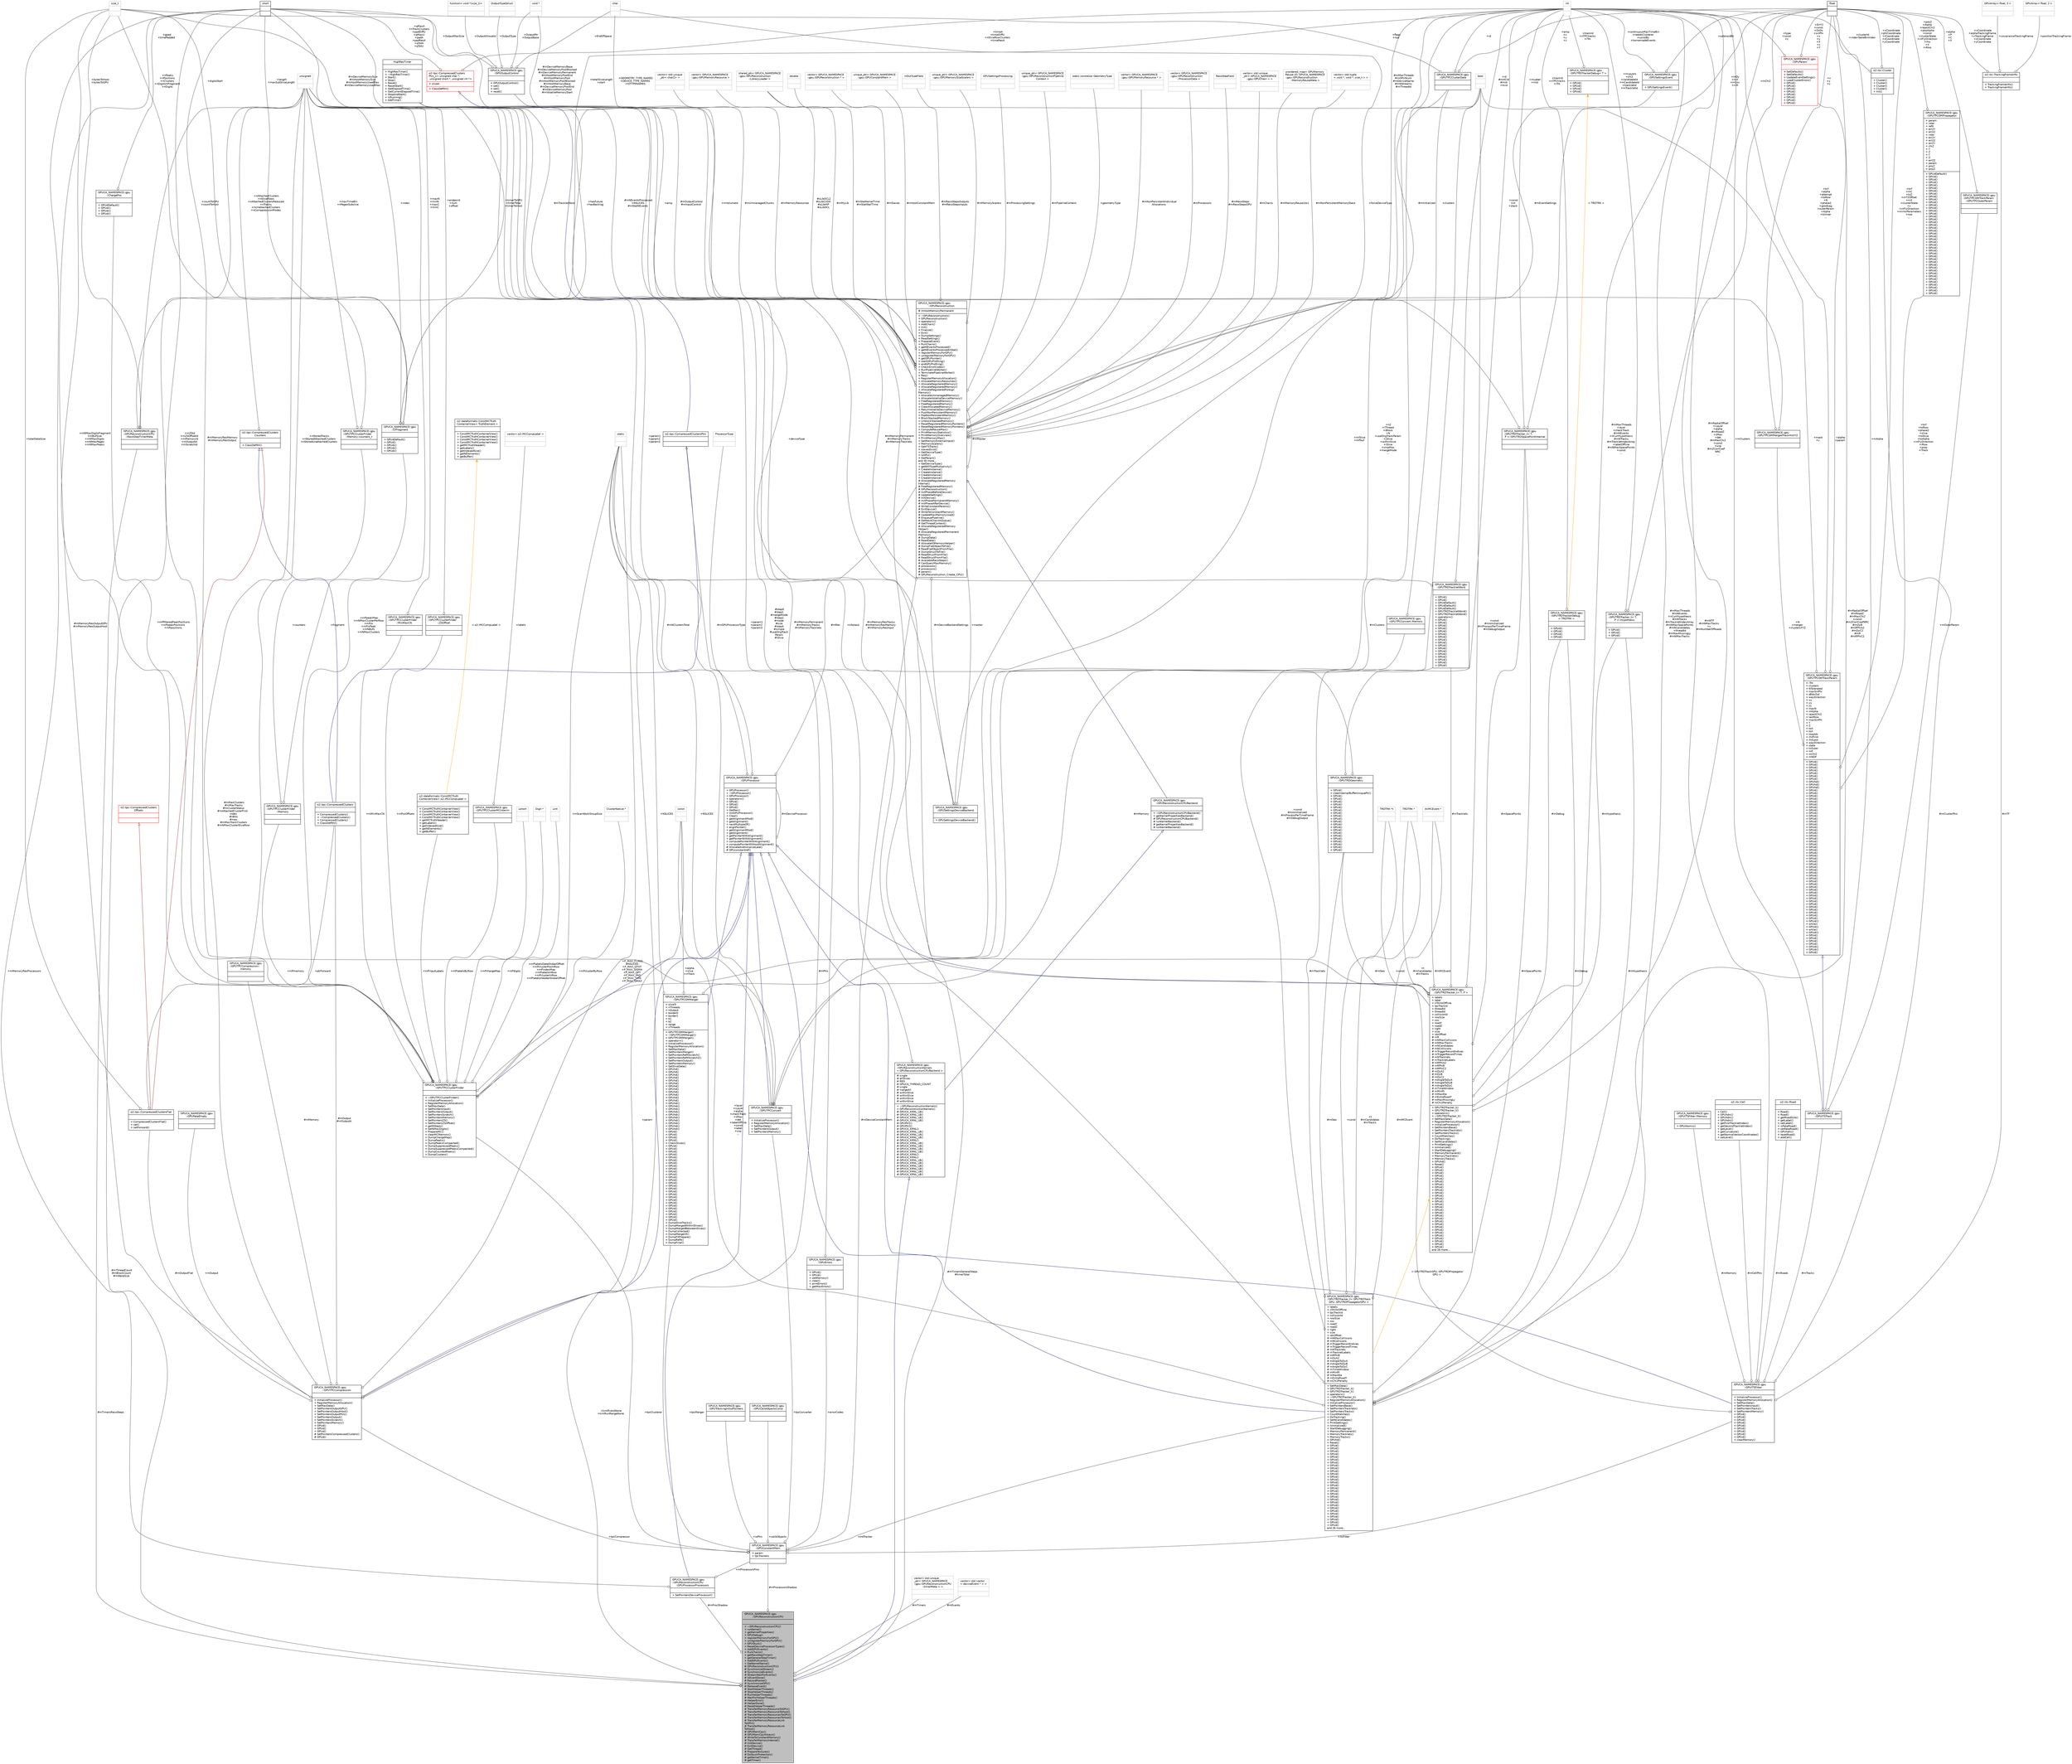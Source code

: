 digraph "GPUCA_NAMESPACE::gpu::GPUReconstructionCPU"
{
 // INTERACTIVE_SVG=YES
  bgcolor="transparent";
  edge [fontname="Helvetica",fontsize="10",labelfontname="Helvetica",labelfontsize="10"];
  node [fontname="Helvetica",fontsize="10",shape=record];
  Node10 [label="{GPUCA_NAMESPACE::gpu\l::GPUReconstructionCPU\n||+ ~GPUReconstructionCPU()\l+ runKernel()\l+ getKernelProperties()\l+ GPUDebug()\l+ registerMemoryForGPU()\l+ unregisterMemoryForGPU()\l+ GPUStuck()\l+ ResetDeviceProcessorTypes()\l+ AddGPUEvents()\l+ RunChains()\l+ getRecoStepTimer()\l+ getGeneralStepTimer()\l+ AddGPUEvents()\l+ GetKernelName()\l# GPUReconstructionCPU()\l# SynchronizeStream()\l# SynchronizeEvents()\l# StreamWaitForEvents()\l# IsEventDone()\l# RecordMarker()\l# SynchronizeGPU()\l# ReleaseEvent()\l# StartHelperThreads()\l# StopHelperThreads()\l# RunHelperThreads()\l# WaitForHelperThreads()\l# HelperError()\l# HelperDone()\l# ResetHelperThreads()\l# TransferMemoryResourceToGPU()\l# TransferMemoryResourceToHost()\l# TransferMemoryResourcesToGPU()\l# TransferMemoryResourcesToHost()\l# TransferMemoryResourceLink\lToGPU()\l# TransferMemoryResourceLink\lToHost()\l# GPUMemCpy()\l# GPUMemCpyAlways()\l# WriteToConstantMemory()\l# TransferMemoryInternal()\l# InitDevice()\l# ExitDevice()\l# GetThread()\l# PrepareTextures()\l# DoStuckProtection()\l# getKernelTimer()\l# getTimer()\l}",height=0.2,width=0.4,color="black", fillcolor="grey75", style="filled", fontcolor="black"];
  Node11 -> Node10 [dir="back",color="midnightblue",fontsize="10",style="solid",arrowtail="onormal",fontname="Helvetica"];
  Node11 [label="{GPUCA_NAMESPACE::gpu\l::GPUReconstructionKernels\l\< GPUReconstructionCPUBackend \>\n|# single\l# allSlices\l# REG\l# GPUCA_THREAD_COUNT\l# single\l# mergeAll\l# withinSlice\l# withinSlice\l# withinSlice\l# withinSlice\l|+ ~GPUReconstructionKernels()\l+ GPUReconstructionKernels()\l# GPUCA_KRNL_LB()\l# GPUCA_KRNL_LB()\l# GPUCA_KRNL_LB()\l# GPUCA_KRNL_LB()\l# GPUPtr1()\l# GPUPtr2()\l# GPUCA_KRNL()\l# GPUCA_KRNL_LB()\l# GPUCA_KRNL_LB()\l# GPUCA_KRNL_LB()\l# GPUCA_KRNL()\l# GPUCA_KRNL_LB()\l# GPUCA_KRNL_LB()\l# GPUCA_KRNL_LB()\l# GPUCA_KRNL_LB()\l# GPUCA_KRNL()\l# GPUCA_KRNL()\l# GPUCA_KRNL_LB()\l# GPUCA_KRNL_LB()\l# GPUCA_KRNL_LB()\l# GPUCA_KRNL_LB()\l# GPUCA_KRNL_LB()\l# GPUCA_KRNL_LB()\l}",height=0.2,width=0.4,color="black",URL="$d2/dc7/classGPUCA__NAMESPACE_1_1gpu_1_1GPUReconstructionKernels_3_01GPUReconstructionCPUBackend_01_4.html"];
  Node12 -> Node11 [dir="back",color="midnightblue",fontsize="10",style="solid",arrowtail="onormal",fontname="Helvetica"];
  Node12 [label="{GPUCA_NAMESPACE::gpu\l::GPUReconstructionCPUBackend\n||+ ~GPUReconstructionCPUBackend()\l+ getKernelPropertiesBackend()\l# GPUReconstructionCPUBackend()\l# runKernelBackend()\l# getKernelPropertiesBackend()\l# runKernelBackend()\l}",height=0.2,width=0.4,color="black",URL="$d2/d24/classGPUCA__NAMESPACE_1_1gpu_1_1GPUReconstructionCPUBackend.html"];
  Node13 -> Node12 [dir="back",color="midnightblue",fontsize="10",style="solid",arrowtail="onormal",fontname="Helvetica"];
  Node13 [label="{GPUCA_NAMESPACE::gpu\l::GPUReconstruction\n|# mHostMemoryPermanent\l|+ ~GPUReconstruction()\l+ GPUReconstruction()\l+ operator=()\l+ AddChain()\l+ Init()\l+ Finalize()\l+ Exit()\l+ DumpSettings()\l+ ReadSettings()\l+ PrepareEvent()\l+ RunChains()\l+ getNEventsProcessed()\l+ getNEventsProcessedInStat()\l+ registerMemoryForGPU()\l+ unregisterMemoryForGPU()\l+ getGPUPointer()\l+ startGPUProfiling()\l+ endGPUProfiling()\l+ CheckErrorCodes()\l+ RunPipelineWorker()\l+ TerminatePipelineWorker()\l+ Res()\l+ RegisterMemoryAllocation()\l+ AllocateMemoryResources()\l+ AllocateRegisteredMemory()\l+ AllocateRegisteredMemory()\l+ AllocateRegisteredForeign\lMemory()\l+ AllocateUnmanagedMemory()\l+ AllocateVolatileDeviceMemory()\l+ FreeRegisteredMemory()\l+ FreeRegisteredMemory()\l+ ClearAllocatedMemory()\l+ ReturnVolatileDeviceMemory()\l+ PushNonPersistentMemory()\l+ PopNonPersistentMemory()\l+ BlockStackedMemory()\l+ UnblockStackedMemory()\l+ ResetRegisteredMemoryPointers()\l+ ResetRegisteredMemoryPointers()\l+ ComputeReuseMax()\l+ PrintMemoryStatistics()\l+ PrintMemoryOverview()\l+ PrintMemoryMax()\l+ SetMemoryExternalInput()\l+ MemoryScalers()\l+ GetITSTraits()\l+ slavesExist()\l+ GetDeviceType()\l+ IsGPU()\l+ GetParam()\land 30 more...\l+ GetDeviceType()\l+ getNIOTypeMultiplicity()\l+ CreateInstance()\l+ CreateInstance()\l+ CreateInstance()\l+ CreateInstance()\l# AllocateRegisteredMemory\lInternal()\l# FreeRegisteredMemory()\l# GPUReconstruction()\l# InitPhaseBeforeDevice()\l# UpdateSettings()\l# InitDevice()\l# InitPhasePermanentMemory()\l# InitPhaseAfterDevice()\l# WriteConstantParams()\l# ExitDevice()\l# WriteToConstantMemory()\l# UpdateMaxMemoryUsed()\l# EnqueuePipeline()\l# GetNextChainInQueue()\l# GetThreadContext()\l# AllocateRegisteredMemory\lHelper()\l# AllocateRegisteredPermanent\lMemory()\l# DumpData()\l# ReadData()\l# AllocateIOMemoryHelper()\l# DumpFlatObjectToFile()\l# ReadFlatObjectFromFile()\l# DumpStructToFile()\l# ReadStructFromFile()\l# ReadStructFromFile()\l# AvailableRecoSteps()\l# CanQueryMaxMemory()\l# processors()\l# processors()\l# param()\l# GPUReconstruction_Create_CPU()\l}",height=0.2,width=0.4,color="black",URL="$d6/df4/classGPUCA__NAMESPACE_1_1gpu_1_1GPUReconstruction.html"];
  Node14 -> Node13 [color="grey25",fontsize="10",style="solid",label=" #mUnmanagedChunks" ,arrowhead="odiamond",fontname="Helvetica"];
  Node14 [label="{vector\< std::unique\l_ptr\< char[]\> \>\n||}",height=0.2,width=0.4,color="grey75"];
  Node13 -> Node13 [color="grey25",fontsize="10",style="solid",label=" #mMaster" ,arrowhead="odiamond",fontname="Helvetica"];
  Node15 -> Node13 [color="grey25",fontsize="10",style="solid",label=" #mMemoryResources" ,arrowhead="odiamond",fontname="Helvetica"];
  Node15 [label="{vector\< GPUCA_NAMESPACE\l::gpu::GPUMemoryResource \>\n||}",height=0.2,width=0.4,color="grey75"];
  Node16 -> Node13 [color="grey25",fontsize="10",style="solid",label=" #sLibOCL2\n#sLibCUDA\n#sLibHIP\n#sLibOCL" ,arrowhead="odiamond",fontname="Helvetica"];
  Node16 [label="{shared_ptr\< GPUCA_NAMESPACE\l::gpu::GPUReconstruction\l::LibraryLoader \>\n||}",height=0.2,width=0.4,color="grey75"];
  Node17 -> Node13 [color="grey25",fontsize="10",style="solid",label=" #mStatKernelTime\n#mStatWallTime" ,arrowhead="odiamond",fontname="Helvetica"];
  Node17 [label="{double\n||}",height=0.2,width=0.4,color="grey75"];
  Node18 -> Node13 [color="grey25",fontsize="10",style="solid",label=" #mSlaves" ,arrowhead="odiamond",fontname="Helvetica"];
  Node18 [label="{vector\< GPUCA_NAMESPACE\l::gpu::GPUReconstruction * \>\n||}",height=0.2,width=0.4,color="grey75"];
  Node19 -> Node13 [color="grey25",fontsize="10",style="solid",label=" #mHostConstantMem" ,arrowhead="odiamond",fontname="Helvetica"];
  Node19 [label="{unique_ptr\< GPUCA_NAMESPACE\l::gpu::GPUConstantMem \>\n||}",height=0.2,width=0.4,color="grey75"];
  Node20 -> Node13 [color="grey25",fontsize="10",style="solid",label=" #mRecoStepsOutputs\n#mRecoStepsInputs" ,arrowhead="odiamond",fontname="Helvetica"];
  Node20 [label="{InOutTypeField\n||}",height=0.2,width=0.4,color="grey75"];
  Node21 -> Node13 [color="grey25",fontsize="10",style="solid",label=" #mMemoryScalers" ,arrowhead="odiamond",fontname="Helvetica"];
  Node21 [label="{unique_ptr\< GPUCA_NAMESPACE\l::gpu::GPUMemorySizeScalers \>\n||}",height=0.2,width=0.4,color="grey75"];
  Node22 -> Node13 [color="grey25",fontsize="10",style="solid",label=" #mOutputControl\n#mInputControl" ,arrowhead="odiamond",fontname="Helvetica"];
  Node22 [label="{GPUCA_NAMESPACE::gpu\l::GPUOutputControl\n||+ GPUOutputControl()\l+ set()\l+ set()\l+ reset()\l}",height=0.2,width=0.4,color="black",URL="$d4/d7c/structGPUCA__NAMESPACE_1_1gpu_1_1GPUOutputControl.html"];
  Node23 -> Node22 [color="grey25",fontsize="10",style="solid",label=" +OutputAllocator" ,arrowhead="odiamond",fontname="Helvetica"];
  Node23 [label="{function\< void *(size_t)\>\n||}",height=0.2,width=0.4,color="grey75"];
  Node24 -> Node22 [color="grey25",fontsize="10",style="solid",label=" +EndOfSpace" ,arrowhead="odiamond",fontname="Helvetica"];
  Node24 [label="{char\n||}",height=0.2,width=0.4,color="grey75"];
  Node25 -> Node22 [color="grey25",fontsize="10",style="solid",label=" +OutputMaxSize" ,arrowhead="odiamond",fontname="Helvetica"];
  Node25 [label="{size_t\n||}",height=0.2,width=0.4,color="grey75"];
  Node26 -> Node22 [color="grey25",fontsize="10",style="solid",label=" +OutputType" ,arrowhead="odiamond",fontname="Helvetica"];
  Node26 [label="{OutputTypeStruct\n||}",height=0.2,width=0.4,color="grey75"];
  Node27 -> Node22 [color="grey25",fontsize="10",style="solid",label=" +OutputPtr\n+OutputBase" ,arrowhead="odiamond",fontname="Helvetica"];
  Node27 [label="{void *\n||}",height=0.2,width=0.4,color="grey75"];
  Node24 -> Node13 [color="grey25",fontsize="10",style="solid",label=" +GEOMETRY_TYPE_NAMES\n+DEVICE_TYPE_NAMES\n+IOTYPENAMES" ,arrowhead="odiamond",fontname="Helvetica"];
  Node16 -> Node13 [color="grey25",fontsize="10",style="solid",label=" #mMyLib" ,arrowhead="odiamond",fontname="Helvetica"];
  Node28 -> Node13 [color="grey25",fontsize="10",style="solid",label=" #mEventSettings" ,arrowhead="odiamond",fontname="Helvetica"];
  Node28 [label="{GPUCA_NAMESPACE::gpu\l::GPUSettingsEvent\n||+ GPUSettingsEvent()\l}",height=0.2,width=0.4,color="black",URL="$d0/d50/structGPUCA__NAMESPACE_1_1gpu_1_1GPUSettingsEvent.html"];
  Node29 -> Node28 [color="grey25",fontsize="10",style="solid",label=" +solenoidBz" ,arrowhead="odiamond",fontname="Helvetica"];
  Node29 [label="{float\n||}",height=0.2,width=0.4,color="black",URL="$d4/dc3/classfloat.html"];
  Node30 -> Node28 [color="grey25",fontsize="10",style="solid",label=" +continuousMaxTimeBin\n+needsClusterer\n+constBz\n+homemadeEvents" ,arrowhead="odiamond",fontname="Helvetica"];
  Node30 [label="{int\n||}",height=0.2,width=0.4,color="grey75"];
  Node25 -> Node13 [color="grey25",fontsize="10",style="solid",label=" #mDeviceMemorySize\n#mHostMemorySize\n#mHostMemoryUsedMax\n#mDeviceMemoryUsedMax" ,arrowhead="odiamond",fontname="Helvetica"];
  Node31 -> Node13 [color="grey25",fontsize="10",style="solid",label=" #mProcessingSettings" ,arrowhead="odiamond",fontname="Helvetica"];
  Node31 [label="{GPUSettingsProcessing\n||}",height=0.2,width=0.4,color="grey75"];
  Node32 -> Node13 [color="grey25",fontsize="10",style="solid",label=" #mDeviceConstantMem" ,arrowhead="odiamond",fontname="Helvetica"];
  Node32 [label="{GPUCA_NAMESPACE::gpu\l::GPUConstantMem\n|+ param\l+ tpcTrackers\l|}",height=0.2,width=0.4,color="black",URL="$dc/d57/structGPUCA__NAMESPACE_1_1gpu_1_1GPUConstantMem.html"];
  Node33 -> Node32 [color="grey25",fontsize="10",style="solid",label=" +tpcClusterer" ,arrowhead="odiamond",fontname="Helvetica"];
  Node33 [label="{GPUCA_NAMESPACE::gpu\l::GPUTPCClusterFinder\n||+ ~GPUTPCClusterFinder()\l+ InitializeProcessor()\l+ RegisterMemoryAllocation()\l+ SetMaxData()\l+ SetPointersInput()\l+ SetPointersOutput()\l+ SetPointersScratch()\l+ SetPointersMemory()\l+ SetPointersZS()\l+ SetPointersZSOffset()\l+ getNSteps()\l+ SetNMaxDigits()\l+ PrepareMC()\l+ clearMCMemory()\l+ DumpChargeMap()\l+ DumpPeaks()\l+ DumpPeaksCompacted()\l+ DumpSuppressedPeaks()\l+ DumpSuppressedPeaksCompacted()\l+ DumpCountedPeaks()\l+ DumpClusters()\l}",height=0.2,width=0.4,color="black",URL="$da/dac/classGPUCA__NAMESPACE_1_1gpu_1_1GPUTPCClusterFinder.html"];
  Node34 -> Node33 [dir="back",color="midnightblue",fontsize="10",style="solid",arrowtail="onormal",fontname="Helvetica"];
  Node34 [label="{GPUCA_NAMESPACE::gpu\l::GPUProcessor\n||+ GPUProcessor()\l+ ~GPUProcessor()\l+ GPUProcessor()\l+ operator=()\l+ GPUd()\l+ GPUd()\l+ GPUd()\l+ GetRec()\l+ InitGPUProcessor()\l+ Clear()\l+ getAlignmentMod()\l+ getAlignment()\l+ nextMultipleOf()\l+ alignPointer()\l+ getAlignmentMod()\l+ getAlignment()\l+ getPointerWithAlignment()\l+ getPointerWithAlignment()\l+ computePointerWithAlignment()\l+ computePointerWithoutAlignment()\l# AllocateAndInitializeLate()\l# GPUconstantref()\l}",height=0.2,width=0.4,color="black",URL="$d0/dd7/classGPUCA__NAMESPACE_1_1gpu_1_1GPUProcessor.html"];
  Node13 -> Node34 [color="grey25",fontsize="10",style="solid",label=" #mRec" ,arrowhead="odiamond",fontname="Helvetica"];
  Node34 -> Node34 [color="grey25",fontsize="10",style="solid",label=" #mDeviceProcessor" ,arrowhead="odiamond",fontname="Helvetica"];
  Node35 -> Node34 [color="grey25",fontsize="10",style="solid",label=" #mGPUProcessorType" ,arrowhead="odiamond",fontname="Helvetica"];
  Node35 [label="{ProcessorType\n||}",height=0.2,width=0.4,color="grey75"];
  Node36 -> Node34 [color="grey25",fontsize="10",style="solid",label=" +param1\n+param2\n+param3" ,arrowhead="odiamond",fontname="Helvetica"];
  Node36 [label="{unsigned\n||}",height=0.2,width=0.4,color="grey75"];
  Node37 -> Node33 [color="grey25",fontsize="10",style="solid",label=" +mMinMaxCN" ,arrowhead="odiamond",fontname="Helvetica"];
  Node37 [label="{GPUCA_NAMESPACE::gpu\l::GPUTPCClusterFinder\l::MinMaxCN\n||}",height=0.2,width=0.4,color="black",URL="$dc/dc6/structGPUCA__NAMESPACE_1_1gpu_1_1GPUTPCClusterFinder_1_1MinMaxCN.html"];
  Node36 -> Node37 [color="grey25",fontsize="10",style="solid",label=" +maxN\n+minN\n+maxC\n+minC" ,arrowhead="odiamond",fontname="Helvetica"];
  Node38 -> Node33 [color="grey25",fontsize="10",style="solid",label=" +mPmemory" ,arrowhead="odiamond",fontname="Helvetica"];
  Node38 [label="{GPUCA_NAMESPACE::gpu\l::GPUTPCClusterFinder\l::Memory\n||}",height=0.2,width=0.4,color="black",URL="$d6/d9c/structGPUCA__NAMESPACE_1_1gpu_1_1GPUTPCClusterFinder_1_1Memory.html"];
  Node39 -> Node38 [color="grey25",fontsize="10",style="solid",label=" +counters" ,arrowhead="odiamond",fontname="Helvetica"];
  Node39 [label="{GPUCA_NAMESPACE::gpu\l::GPUTPCClusterFinder\l::Memory::counters_t\n||}",height=0.2,width=0.4,color="black",URL="$d6/d42/structGPUCA__NAMESPACE_1_1gpu_1_1GPUTPCClusterFinder_1_1Memory_1_1counters__t.html"];
  Node25 -> Node39 [color="grey25",fontsize="10",style="solid",label=" +nPeaks\n+nPositions\n+nClusters\n+nDigitsInFragment\n+nDigits" ,arrowhead="odiamond",fontname="Helvetica"];
  Node36 -> Node39 [color="grey25",fontsize="10",style="solid",label=" +maxTimeBin\n+nPagesSubslice" ,arrowhead="odiamond",fontname="Helvetica"];
  Node40 -> Node38 [color="grey25",fontsize="10",style="solid",label=" +fragment" ,arrowhead="odiamond",fontname="Helvetica"];
  Node40 [label="{GPUCA_NAMESPACE::gpu\l::CfFragment\n||+ GPUdDefault()\l+ GPUd()\l+ GPUdi()\l+ GPUdi()\l+ GPUdi()\l}",height=0.2,width=0.4,color="black",URL="$db/d3d/structGPUCA__NAMESPACE_1_1gpu_1_1CfFragment.html"];
  Node41 -> Node40 [color="grey25",fontsize="10",style="solid",label=" +length\n+maxSubSliceLength" ,arrowhead="odiamond",fontname="Helvetica"];
  Node41 [label="{short\n||}",height=0.2,width=0.4,color="black",URL="$dc/d10/classshort.html"];
  Node25 -> Node40 [color="grey25",fontsize="10",style="solid",label=" +digitsStart" ,arrowhead="odiamond",fontname="Helvetica"];
  Node30 -> Node40 [color="grey25",fontsize="10",style="solid",label=" +totalSliceLength\n+start" ,arrowhead="odiamond",fontname="Helvetica"];
  Node42 -> Node40 [color="grey25",fontsize="10",style="solid",label=" +hasFuture\n+hasBacklog" ,arrowhead="odiamond",fontname="Helvetica"];
  Node42 [label="{bool\n||}",height=0.2,width=0.4,color="grey75"];
  Node36 -> Node40 [color="grey25",fontsize="10",style="solid",label=" +index" ,arrowhead="odiamond",fontname="Helvetica"];
  Node43 -> Node33 [color="grey25",fontsize="10",style="solid",label=" +mPfilteredPeakPositions\n+mPpeakPositions\n+mPpositions" ,arrowhead="odiamond",fontname="Helvetica"];
  Node43 [label="{GPUCA_NAMESPACE::gpu\l::ChargePos\n||+ GPUdDefault()\l+ GPUdi()\l+ GPUdi()\l+ GPUdi()\l}",height=0.2,width=0.4,color="black",URL="$dd/d68/structGPUCA__NAMESPACE_1_1gpu_1_1ChargePos.html"];
  Node41 -> Node43 [color="grey25",fontsize="10",style="solid",label=" +gpad\n+timePadded" ,arrowhead="odiamond",fontname="Helvetica"];
  Node41 -> Node33 [color="grey25",fontsize="10",style="solid",label=" +mZSId\n+mZSOffsetId\n+mMemoryId\n+mOutputId\n+mScratchId" ,arrowhead="odiamond",fontname="Helvetica"];
  Node25 -> Node33 [color="grey25",fontsize="10",style="solid",label=" +mNMaxDigitsFragment\n+mBufSize\n+mNMaxDigits\n+mNMaxPages\n+mNMaxPeaks" ,arrowhead="odiamond",fontname="Helvetica"];
  Node44 -> Node33 [color="grey25",fontsize="10",style="solid",label=" +mPchargeMap" ,arrowhead="odiamond",fontname="Helvetica"];
  Node44 [label="{ushort\n||}",height=0.2,width=0.4,color="grey75"];
  Node45 -> Node33 [color="grey25",fontsize="10",style="solid",label=" +mPdigits" ,arrowhead="odiamond",fontname="Helvetica"];
  Node45 [label="{Digit *\n||}",height=0.2,width=0.4,color="grey75"];
  Node30 -> Node33 [color="grey25",fontsize="10",style="solid",label=" +mISlice\n+mPbuf" ,arrowhead="odiamond",fontname="Helvetica"];
  Node46 -> Node33 [color="grey25",fontsize="10",style="solid",label=" +mPzsOffsets" ,arrowhead="odiamond",fontname="Helvetica"];
  Node46 [label="{GPUCA_NAMESPACE::gpu\l::GPUTPCClusterFinder\l::ZSOffset\n||}",height=0.2,width=0.4,color="black",URL="$da/d0d/structGPUCA__NAMESPACE_1_1gpu_1_1GPUTPCClusterFinder_1_1ZSOffset.html"];
  Node36 -> Node46 [color="grey25",fontsize="10",style="solid",label=" +endpoint\n+num\n+offset" ,arrowhead="odiamond",fontname="Helvetica"];
  Node47 -> Node33 [color="grey25",fontsize="10",style="solid",label=" +mPlabelsDataGlobalOffset\n+mPclusterPosInRow\n+mPindexMap\n+mPlabelsInRow\n+mPclusterInRow\n+mPlabelsHeaderGlobalOffset" ,arrowhead="odiamond",fontname="Helvetica"];
  Node47 [label="{uint\n||}",height=0.2,width=0.4,color="grey75"];
  Node48 -> Node33 [color="grey25",fontsize="10",style="solid",label=" +mPinputLabels" ,arrowhead="odiamond",fontname="Helvetica"];
  Node48 [label="{o2::dataformats::ConstMCTruth\lContainerView\< o2::MCCompLabel \>\n||+ ConstMCTruthContainerView()\l+ ConstMCTruthContainerView()\l+ ConstMCTruthContainerView()\l+ ConstMCTruthContainerView()\l+ getMCTruthHeader()\l+ getLabels()\l+ getIndexedSize()\l+ getNElements()\l+ getBuffer()\l}",height=0.2,width=0.4,color="black",URL="$de/d68/classo2_1_1dataformats_1_1ConstMCTruthContainerView.html"];
  Node49 -> Node48 [dir="back",color="orange",fontsize="10",style="solid",label=" \< o2::MCCompLabel \>" ,fontname="Helvetica"];
  Node49 [label="{o2::dataformats::ConstMCTruth\lContainerView\< TruthElement \>\n||+ ConstMCTruthContainerView()\l+ ConstMCTruthContainerView()\l+ ConstMCTruthContainerView()\l+ ConstMCTruthContainerView()\l+ getMCTruthHeader()\l+ getLabels()\l+ getIndexedSize()\l+ getNElements()\l+ getBuffer()\l}",height=0.2,width=0.4,color="black",URL="$de/d68/classo2_1_1dataformats_1_1ConstMCTruthContainerView.html"];
  Node50 -> Node33 [color="grey25",fontsize="10",style="solid",label=" +mScanWorkGroupSize" ,arrowhead="odiamond",fontname="Helvetica"];
  Node50 [label="{static\n||}",height=0.2,width=0.4,color="grey75"];
  Node51 -> Node33 [color="grey25",fontsize="10",style="solid",label=" +mPclusterByRow" ,arrowhead="odiamond",fontname="Helvetica"];
  Node51 [label="{ClusterNative *\n||}",height=0.2,width=0.4,color="grey75"];
  Node36 -> Node33 [color="grey25",fontsize="10",style="solid",label=" +mPpeakMap\n+mNMaxClusterPerRow\n+mPzs\n+mPisPeak\n+mNBufs\n+mNMaxClusters" ,arrowhead="odiamond",fontname="Helvetica"];
  Node52 -> Node33 [color="grey25",fontsize="10",style="solid",label=" +mPlabelsByRow" ,arrowhead="odiamond",fontname="Helvetica"];
  Node52 [label="{GPUCA_NAMESPACE::gpu\l::GPUTPCClusterMCInterim\n||}",height=0.2,width=0.4,color="black",URL="$d4/d0e/structGPUCA__NAMESPACE_1_1gpu_1_1GPUTPCClusterMCInterim.html"];
  Node53 -> Node52 [color="grey25",fontsize="10",style="solid",label=" +labels" ,arrowhead="odiamond",fontname="Helvetica"];
  Node53 [label="{vector\< o2::MCCompLabel \>\n||}",height=0.2,width=0.4,color="grey75"];
  Node54 -> Node32 [color="grey25",fontsize="10",style="solid",label=" +itsFitter" ,arrowhead="odiamond",fontname="Helvetica"];
  Node54 [label="{GPUCA_NAMESPACE::gpu\l::GPUITSFitter\n||+ InitializeProcessor()\l+ RegisterMemoryAllocation()\l+ SetMaxData()\l+ SetPointersInput()\l+ SetPointersTracks()\l+ SetPointersMemory()\l+ GPUd()\l+ GPUd()\l+ GPUd()\l+ GPUd()\l+ GPUd()\l+ GPUd()\l+ GPUd()\l+ GPUd()\l+ GPUd()\l+ clearMemory()\l}",height=0.2,width=0.4,color="black",URL="$d8/df8/classGPUCA__NAMESPACE_1_1gpu_1_1GPUITSFitter.html"];
  Node34 -> Node54 [dir="back",color="midnightblue",fontsize="10",style="solid",arrowtail="onormal",fontname="Helvetica"];
  Node55 -> Node54 [color="grey25",fontsize="10",style="solid",label=" #mClusterPtrs" ,arrowhead="odiamond",fontname="Helvetica"];
  Node55 [label="{o2::its::Cluster\n||+ Cluster()\l+ Cluster()\l+ Cluster()\l+ Cluster()\l+ Init()\l}",height=0.2,width=0.4,color="black",URL="$d6/de3/structo2_1_1its_1_1Cluster.html"];
  Node29 -> Node55 [color="grey25",fontsize="10",style="solid",label=" +xCoordinate\n+phiCoordinate\n+rCoordinate\n+zCoordinate\n+yCoordinate" ,arrowhead="odiamond",fontname="Helvetica"];
  Node30 -> Node55 [color="grey25",fontsize="10",style="solid",label=" +clusterId\n+indexTableBinIndex" ,arrowhead="odiamond",fontname="Helvetica"];
  Node56 -> Node54 [color="grey25",fontsize="10",style="solid",label=" #mRoads" ,arrowhead="odiamond",fontname="Helvetica"];
  Node56 [label="{o2::its::Road\n||+ Road()\l+ Road()\l+ getRoadSize()\l+ getLabel()\l+ setLabel()\l+ isFakeRoad()\l+ setFakeRoad()\l+ GPUhdni()\l+ resetRoad()\l+ addCell()\l}",height=0.2,width=0.4,color="black",URL="$d2/d7f/classo2_1_1its_1_1Road.html"];
  Node57 -> Node54 [color="grey25",fontsize="10",style="solid",label=" #mMemory" ,arrowhead="odiamond",fontname="Helvetica"];
  Node57 [label="{GPUCA_NAMESPACE::gpu\l::GPUITSFitter::Memory\n||+ GPUAtomic()\l}",height=0.2,width=0.4,color="black",URL="$dc/ddc/structGPUCA__NAMESPACE_1_1gpu_1_1GPUITSFitter_1_1Memory.html"];
  Node58 -> Node54 [color="grey25",fontsize="10",style="solid",label=" #mTF" ,arrowhead="odiamond",fontname="Helvetica"];
  Node58 [label="{o2::its::TrackingFrameInfo\n||+ TrackingFrameInfo()\l+ TrackingFrameInfo()\l}",height=0.2,width=0.4,color="black",URL="$d2/d5f/structo2_1_1its_1_1TrackingFrameInfo.html"];
  Node59 -> Node58 [color="grey25",fontsize="10",style="solid",label=" +covarianceTrackingFrame" ,arrowhead="odiamond",fontname="Helvetica"];
  Node59 [label="{GPUArray\< float, 3 \>\n||}",height=0.2,width=0.4,color="grey75"];
  Node60 -> Node58 [color="grey25",fontsize="10",style="solid",label=" +positionTrackingFrame" ,arrowhead="odiamond",fontname="Helvetica"];
  Node60 [label="{GPUArray\< float, 2 \>\n||}",height=0.2,width=0.4,color="grey75"];
  Node29 -> Node58 [color="grey25",fontsize="10",style="solid",label=" +xCoordinate\n+alphaTrackingFrame\n+xTrackingFrame\n+zCoordinate\n+yCoordinate" ,arrowhead="odiamond",fontname="Helvetica"];
  Node41 -> Node54 [color="grey25",fontsize="10",style="solid",label=" #mMemoryResTracks\n#mMemoryResMemory\n#mMemoryResInput" ,arrowhead="odiamond",fontname="Helvetica"];
  Node30 -> Node54 [color="grey25",fontsize="10",style="solid",label=" #mNTF\n#mNMaxTracks\n+v\n#mNumberOfRoads" ,arrowhead="odiamond",fontname="Helvetica"];
  Node61 -> Node54 [color="grey25",fontsize="10",style="solid",label=" #mTracks" ,arrowhead="odiamond",fontname="Helvetica"];
  Node61 [label="{GPUCA_NAMESPACE::gpu\l::GPUITSTrack\n||}",height=0.2,width=0.4,color="black",URL="$dc/d9a/classGPUCA__NAMESPACE_1_1gpu_1_1GPUITSTrack.html"];
  Node62 -> Node61 [dir="back",color="midnightblue",fontsize="10",style="solid",arrowtail="onormal",fontname="Helvetica"];
  Node62 [label="{GPUCA_NAMESPACE::gpu\l::GPUTPCGMTrackParam\n|+ iTrk\l+ clusters\l+ NTolerated\l+ maxSinPhi\l+ dEdxOut\l+ wayDirection\l+ xx\l+ yy\l+ zz\l+ maxN\l+ clAlpha\l+ rejectChi2\l+ lastRow\l+ maxSinPhi\l+ Y\l+ Z\l+ toX\l+ toX\l+ loopIdx\l+ ihitFirst\l+ ihitLast\l+ wayDirection\l+ state\l+ tzOuter\l+ mP\l+ mChi2\l+ mNDF\l|+ GPUd()\l+ GPUd()\l+ GPUd()\l+ GPUd()\l+ GPUd()\l+ GPUd()\l+ GPUd()\l+ GPUhd()\l+ GPUhd()\l+ GPUhd()\l+ GPUd()\l+ GPUd()\l+ GPUd()\l+ GPUd()\l+ GPUd()\l+ GPUd()\l+ GPUd()\l+ GPUd()\l+ GPUd()\l+ GPUd()\l+ GPUd()\l+ GPUd()\l+ GPUd()\l+ GPUd()\l+ GPUd()\l+ GPUd()\l+ GPUd()\l+ GPUd()\l+ GPUd()\l+ GPUd()\l+ GPUd()\l+ GPUd()\l+ GPUd()\l+ GPUd()\l+ GPUd()\l+ GPUd()\l+ GPUd()\l+ GPUd()\l+ GPUd()\l+ GPUd()\l+ GPUd()\l+ GPUd()\l+ GPUd()\l+ GPUd()\l+ GPUd()\l+ GPUd()\l+ GPUd()\l+ GPUd()\l+ GPUd()\l+ GPUd()\l+ GPUd()\l+ GPUd()\l+ GPUd()\l+ GPUd()\l+ GPUd()\l+ GPUd()\l+ GPUdi()\l+ while()\l+ GPUdi()\l+ while()\l+ GPUdi()\l+ GPUd()\l+ GPUd()\l+ GPUd()\l+ GPUd()\l+ GPUdi()\l+ GPUdi()\l+ GPUd()\l}",height=0.2,width=0.4,color="black",URL="$df/df6/classGPUCA__NAMESPACE_1_1gpu_1_1GPUTPCGMTrackParam.html"];
  Node63 -> Node62 [color="grey25",fontsize="10",style="solid",label=" +N\n+merger\n+clustersXYZ" ,arrowhead="odiamond",fontname="Helvetica"];
  Node63 [label="{GPUCA_NAMESPACE::gpu\l::GPUTPCGMMergedTrackHitXYZ\n||}",height=0.2,width=0.4,color="black",URL="$df/d81/structGPUCA__NAMESPACE_1_1gpu_1_1GPUTPCGMMergedTrackHitXYZ.html"];
  Node29 -> Node63 [color="grey25",fontsize="10",style="solid",label=" +x\n+y\n+z" ,arrowhead="odiamond",fontname="Helvetica"];
  Node36 -> Node63 [color="grey25",fontsize="10",style="solid",label=" +amp" ,arrowhead="odiamond",fontname="Helvetica"];
  Node64 -> Node62 [color="grey25",fontsize="10",style="solid",label=" +toY\n+toRow\n+phase2\n+slice\n+toSlice\n+toAlpha\n+inFlyDirection\n+iRow\n+prop\n+iTrack\n..." ,arrowhead="odiamond",fontname="Helvetica"];
  Node64 [label="{GPUCA_NAMESPACE::gpu\l::GPUTPCGMPropagator\n|+ param\l+ inter\l+ refit\l+ err2Y\l+ err2Z\l+ inter\l+ err2Y\l+ err2Z\l+ err2Y\l+ chiZ\l+ Y\l+ Z\l+ Y\l+ Z\l+ err2Z\l+ param\l+ projY\l+ projZ\l|+ GPUdDefault()\l+ GPUd()\l+ GPUd()\l+ GPUd()\l+ GPUd()\l+ GPUd()\l+ GPUd()\l+ GPUd()\l+ GPUd()\l+ GPUd()\l+ GPUd()\l+ GPUd()\l+ GPUd()\l+ GPUd()\l+ GPUd()\l+ GPUd()\l+ GPUd()\l+ GPUd()\l+ GPUd()\l+ GPUd()\l+ GPUd()\l+ GPUd()\l+ GPUd()\l+ GPUd()\l+ GPUd()\l+ GPUd()\l+ GPUd()\l+ GPUd()\l+ GPUd()\l+ GPUd()\l+ GPUd()\l+ GPUd()\l+ GPUd()\l+ GPUd()\l+ GPUd()\l+ GPUd()\l+ GPUd()\l+ GPUd()\l+ GPUd()\l+ GPUd()\l+ GPUd()\l+ GPUd()\l+ GPUd()\l}",height=0.2,width=0.4,color="black",URL="$d8/d01/classGPUCA__NAMESPACE_1_1gpu_1_1GPUTPCGMPropagator.html"];
  Node29 -> Node64 [color="grey25",fontsize="10",style="solid",label=" +posZ\n+Alpha\n+rejectChi2\n+posAlpha\n+const\n+clusterState\n+inFlyDirection\n+rho\n+X\n+iRow\n..." ,arrowhead="odiamond",fontname="Helvetica"];
  Node65 -> Node62 [color="grey25",fontsize="10",style="solid",label=" +alpha\n+param" ,arrowhead="odiamond",fontname="Helvetica"];
  Node65 [label="{GPUCA_NAMESPACE::gpu\l::GPUParam\n||+ SetDefaults()\l+ SetDefaults()\l+ UpdateEventSettings()\l+ LoadClusterErrors()\l+ GPUd()\l+ GPUd()\l+ GPUd()\l+ GPUd()\l+ GPUd()\l+ GPUd()\l+ GPUd()\l+ GPUd()\l}",height=0.2,width=0.4,color="red",URL="$da/daf/structGPUCA__NAMESPACE_1_1gpu_1_1GPUParam.html"];
  Node29 -> Node65 [color="grey25",fontsize="10",style="solid",label=" +ErrY2\n+const\n+DzDs\n+sinPhi\n+x\n+y\n+X\n+z\n+Y" ,arrowhead="odiamond",fontname="Helvetica"];
  Node30 -> Node65 [color="grey25",fontsize="10",style="solid",label=" +type\n+const\n+z" ,arrowhead="odiamond",fontname="Helvetica"];
  Node29 -> Node62 [color="grey25",fontsize="10",style="solid",label=" +toY\n+mC\n+toZ\n+mTZOffset\n+mX\n+clusterState\n+v\n+inFlyDirection\n+mirrorParameters\n+row\n..." ,arrowhead="odiamond",fontname="Helvetica"];
  Node30 -> Node62 [color="grey25",fontsize="10",style="solid",label=" +toY\n+alpha\n+attempt\n+toRow\n+N\n+phase2\n+goodLeg\n+outerParam\n+Alpha\n+tzInner\n..." ,arrowhead="odiamond",fontname="Helvetica"];
  Node42 -> Node62 [color="grey25",fontsize="10",style="solid",label=" +mask\n+v" ,arrowhead="odiamond",fontname="Helvetica"];
  Node29 -> Node61 [color="grey25",fontsize="10",style="solid",label=" +mAlpha" ,arrowhead="odiamond",fontname="Helvetica"];
  Node30 -> Node61 [color="grey25",fontsize="10",style="solid",label=" +mClusters" ,arrowhead="odiamond",fontname="Helvetica"];
  Node75 -> Node61 [color="grey25",fontsize="10",style="solid",label=" +mOuterParam" ,arrowhead="odiamond",fontname="Helvetica"];
  Node75 [label="{GPUCA_NAMESPACE::gpu\l::GPUTPCGMTrackParam\l::GPUTPCOuterParam\n||}",height=0.2,width=0.4,color="black",URL="$d3/d23/structGPUCA__NAMESPACE_1_1gpu_1_1GPUTPCGMTrackParam_1_1GPUTPCOuterParam.html"];
  Node29 -> Node75 [color="grey25",fontsize="10",style="solid",label=" +alpha\n+P\n+C\n+X" ,arrowhead="odiamond",fontname="Helvetica"];
  Node76 -> Node54 [color="grey25",fontsize="10",style="solid",label=" #mCellPtrs" ,arrowhead="odiamond",fontname="Helvetica"];
  Node76 [label="{o2::its::Cell\n||+ Cell()\l+ GPUhdni()\l+ GPUhdni()\l+ GPUhdni()\l+ getFirstTrackletIndex()\l+ getSecondTrackletIndex()\l+ getLevel()\l+ getCurvature()\l+ getNormalVectorCoordinates()\l+ setLevel()\l}",height=0.2,width=0.4,color="black",URL="$dd/d89/classo2_1_1its_1_1Cell.html"];
  Node77 -> Node32 [color="grey25",fontsize="10",style="solid",label=" +ioPtrs" ,arrowhead="odiamond",fontname="Helvetica"];
  Node77 [label="{GPUCA_NAMESPACE::gpu\l::GPUTrackingInOutPointers\n||}",height=0.2,width=0.4,color="black",URL="$d2/d7f/structGPUCA__NAMESPACE_1_1gpu_1_1GPUTrackingInOutPointers.html"];
  Node78 -> Node32 [color="grey25",fontsize="10",style="solid",label=" +tpcConverter" ,arrowhead="odiamond",fontname="Helvetica"];
  Node78 [label="{GPUCA_NAMESPACE::gpu\l::GPUTPCConvert\n||+ InitializeProcessor()\l+ RegisterMemoryAllocation()\l+ SetMaxData()\l+ SetPointersOutput()\l+ SetPointersMemory()\l}",height=0.2,width=0.4,color="black",URL="$d3/d6f/classGPUCA__NAMESPACE_1_1gpu_1_1GPUTPCConvert.html"];
  Node34 -> Node78 [dir="back",color="midnightblue",fontsize="10",style="solid",arrowtail="onormal",fontname="Helvetica"];
  Node41 -> Node78 [color="grey25",fontsize="10",style="solid",label=" #mMemoryResMemory\n#mMemoryResOutput" ,arrowhead="odiamond",fontname="Helvetica"];
  Node79 -> Node78 [color="grey25",fontsize="10",style="solid",label=" #mClusters" ,arrowhead="odiamond",fontname="Helvetica"];
  Node79 [label="{GPUCA_NAMESPACE::gpu\l::GPUTPCClusterData\n||}",height=0.2,width=0.4,color="black",URL="$de/d16/structGPUCA__NAMESPACE_1_1gpu_1_1GPUTPCClusterData.html"];
  Node29 -> Node79 [color="grey25",fontsize="10",style="solid",label=" +amp\n+x\n+y\n+z" ,arrowhead="odiamond",fontname="Helvetica"];
  Node41 -> Node79 [color="grey25",fontsize="10",style="solid",label=" +flags\n+row" ,arrowhead="odiamond",fontname="Helvetica"];
  Node30 -> Node79 [color="grey25",fontsize="10",style="solid",label=" +id" ,arrowhead="odiamond",fontname="Helvetica"];
  Node80 -> Node78 [color="grey25",fontsize="10",style="solid",label=" #mMemory" ,arrowhead="odiamond",fontname="Helvetica"];
  Node80 [label="{GPUCA_NAMESPACE::gpu\l::GPUTPCConvert::Memory\n||}",height=0.2,width=0.4,color="black",URL="$d4/d0e/structGPUCA__NAMESPACE_1_1gpu_1_1GPUTPCConvert_1_1Memory.html"];
  Node79 -> Node80 [color="grey25",fontsize="10",style="solid",label=" +clusters" ,arrowhead="odiamond",fontname="Helvetica"];
  Node36 -> Node78 [color="grey25",fontsize="10",style="solid",label=" #mNClustersTotal" ,arrowhead="odiamond",fontname="Helvetica"];
  Node50 -> Node78 [color="grey25",fontsize="10",style="solid",label=" +NSLICES" ,arrowhead="odiamond",fontname="Helvetica"];
  Node81 -> Node32 [color="grey25",fontsize="10",style="solid",label=" +trdTracker" ,arrowhead="odiamond",fontname="Helvetica"];
  Node81 [label="{GPUCA_NAMESPACE::gpu\l::GPUTRDTracker_t\< GPUTRDTrack\lGPU, GPUTRDPropagatorGPU \>\n|+ labels\l+ nTrkltsOffline\l+ tpcTrackId\l+ collisionId\l+ rowSize\l+ cov\l+ roadY\l+ roadZ\l+ right\l+ size\l+ idxOffset\l# mNMaxCollisions\l# mNCollisions\l# mTriggerRecordIndices\l# mTriggerRecordTimes\l# mNTracklets\l# mTrackletLabels\l# mRPhiB\l# mDyA2\l# mAngleToDyA\l# mAngleToDyB\l# mAngleToDyC\l# mTimeWindow\l# mMinPt\l# mMaxEta\l# mExtraRoadY\l# mChi2Penalty\l|+ SetMaxData()\l+ GPUTRDTracker_t()\l+ GPUTRDTracker_t()\l+ operator=()\l+ ~GPUTRDTracker_t()\l+ RegisterMemoryAllocation()\l+ InitializeProcessor()\l+ SetPointersBase()\l+ SetPointersTracklets()\l+ SetPointersTracks()\l+ CountMatches()\l+ DoTracking()\l+ SetNCandidates()\l+ PrintSettings()\l+ IsInitialized()\l+ StartDebugging()\l+ MemoryPermanent()\l+ MemoryTracklets()\l+ MemoryTracks()\l+ GPUhd()\l+ Reset()\l+ GPUd()\l+ GPUd()\l+ GPUd()\l+ GPUd()\l+ GPUd()\l+ GPUd()\l+ GPUd()\l+ GPUd()\l+ GPUd()\l+ GPUd()\l+ GPUd()\l+ GPUd()\l+ GPUd()\l+ GPUd()\l+ GPUd()\l+ GPUd()\l+ GPUd()\l+ GPUd()\l+ GPUd()\l+ GPUd()\l+ GPUd()\l+ GPUd()\l+ GPUd()\l+ GPUd()\l+ GPUd()\l+ GPUd()\l+ GPUd()\l+ GPUd()\l+ GPUd()\land 26 more...\l}",height=0.2,width=0.4,color="black",URL="$db/db5/classGPUCA__NAMESPACE_1_1gpu_1_1GPUTRDTracker__t.html"];
  Node34 -> Node81 [dir="back",color="midnightblue",fontsize="10",style="solid",arrowtail="onormal",fontname="Helvetica"];
  Node82 -> Node81 [color="grey25",fontsize="10",style="solid",label=" #mDebug" ,arrowhead="odiamond",fontname="Helvetica"];
  Node82 [label="{GPUCA_NAMESPACE::gpu\l::GPUTRDTrackerDebug\l\< TRDTRK \>\n||+ GPUd()\l+ GPUd()\l+ GPUd()\l+ GPUd()\l}",height=0.2,width=0.4,color="black",URL="$dd/d07/classGPUCA__NAMESPACE_1_1gpu_1_1GPUTRDTrackerDebug.html"];
  Node30 -> Node82 [color="grey25",fontsize="10",style="solid",label=" +trackId\n+nTPCtracks\n+iTrk" ,arrowhead="odiamond",fontname="Helvetica"];
  Node83 -> Node82 [dir="back",color="orange",fontsize="10",style="solid",label=" \< TRDTRK \>" ,fontname="Helvetica"];
  Node83 [label="{GPUCA_NAMESPACE::gpu\l::GPUTRDTrackerDebug\< T \>\n||+ GPUd()\l+ GPUd()\l+ GPUd()\l+ GPUd()\l}",height=0.2,width=0.4,color="black",URL="$dd/d07/classGPUCA__NAMESPACE_1_1gpu_1_1GPUTRDTrackerDebug.html"];
  Node30 -> Node83 [color="grey25",fontsize="10",style="solid",label=" +trackId\n+nTPCtracks\n+iTrk" ,arrowhead="odiamond",fontname="Helvetica"];
  Node84 -> Node81 [color="grey25",fontsize="10",style="solid",label=" #mGeo" ,arrowhead="odiamond",fontname="Helvetica"];
  Node84 [label="{GPUCA_NAMESPACE::gpu\l::GPUTRDGeometry\n||+ GPUd()\l+ clearInternalBufferUniquePtr()\l+ GPUd()\l+ GPUd()\l+ GPUd()\l+ GPUd()\l+ GPUd()\l+ GPUd()\l+ GPUd()\l+ GPUd()\l+ GPUd()\l+ GPUd()\l+ GPUd()\l+ GPUd()\l+ GPUd()\l+ GPUd()\l+ GPUd()\l+ GPUd()\l+ GPUd()\l+ GPUd()\l+ GPUd()\l+ GPUd()\l}",height=0.2,width=0.4,color="black",URL="$d8/d19/classGPUCA__NAMESPACE_1_1gpu_1_1GPUTRDGeometry.html"];
  Node30 -> Node84 [color="grey25",fontsize="10",style="solid",label=" +const\n+st\n+stack" ,arrowhead="odiamond",fontname="Helvetica"];
  Node50 -> Node84 [color="grey25",fontsize="10",style="solid",label=" +kNstack" ,arrowhead="odiamond",fontname="Helvetica"];
  Node85 -> Node81 [color="grey25",fontsize="10",style="solid",label=" #mTracklets" ,arrowhead="odiamond",fontname="Helvetica"];
  Node85 [label="{GPUCA_NAMESPACE::gpu\l::GPUTRDTrackletWord\n||+ GPUd()\l+ GPUd()\l+ GPUdDefault()\l+ GPUdDefault()\l+ GPUdDefault()\l+ GPUTRDTrackletWord()\l+ GPUTRDTrackletWord()\l+ operator=()\l+ GPUd()\l+ GPUd()\l+ GPUd()\l+ GPUd()\l+ GPUd()\l+ GPUd()\l+ GPUd()\l+ GPUd()\l+ GPUd()\l+ GPUd()\l+ GPUd()\l+ GPUd()\l+ GPUd()\l+ GPUd()\l+ GPUd()\l+ GPUd()\l+ GPUd()\l}",height=0.2,width=0.4,color="black",URL="$d6/d2b/classGPUCA__NAMESPACE_1_1gpu_1_1GPUTRDTrackletWord.html"];
  Node30 -> Node85 [color="grey25",fontsize="10",style="solid",label=" +id\n#mHCId\n#mId\n+hcid" ,arrowhead="odiamond",fontname="Helvetica"];
  Node36 -> Node85 [color="grey25",fontsize="10",style="solid",label=" #mTrackletWord" ,arrowhead="odiamond",fontname="Helvetica"];
  Node86 -> Node81 [color="grey25",fontsize="10",style="solid",label=" #mHypothesis" ,arrowhead="odiamond",fontname="Helvetica"];
  Node86 [label="{GPUCA_NAMESPACE::gpu\l::GPUTRDTracker_t\< T,\l P \>::Hypothesis\n||+ GPUd()\l+ GPUd()\l+ GPUd()\l}",height=0.2,width=0.4,color="black",URL="$d5/dab/structGPUCA__NAMESPACE_1_1gpu_1_1GPUTRDTracker__t_1_1Hypothesis.html"];
  Node29 -> Node86 [color="grey25",fontsize="10",style="solid",label=" +mChi2" ,arrowhead="odiamond",fontname="Helvetica"];
  Node30 -> Node86 [color="grey25",fontsize="10",style="solid",label=" +mLayers\n+chi2\n+candidateId\n+mCandidateId\n+trackletId\n+mTrackletId" ,arrowhead="odiamond",fontname="Helvetica"];
  Node41 -> Node81 [color="grey25",fontsize="10",style="solid",label=" #mMemoryPermanent\n#mMemoryTracks\n#mMemoryTracklets" ,arrowhead="odiamond",fontname="Helvetica"];
  Node29 -> Node81 [color="grey25",fontsize="10",style="solid",label=" #mRadialOffset\n#mRoadZ\n#mMaxChi2\n+const\n#mZCorrCoefNRC\n#mDyB\n#mRPhiA2\n#mDyC2\n#mR\n#mRPhiC2\n..." ,arrowhead="odiamond",fontname="Helvetica"];
  Node87 -> Node81 [color="grey25",fontsize="10",style="solid",label=" +const" ,arrowhead="odiamond",fontname="Helvetica"];
  Node87 [label="{TRDTRK *t\n||}",height=0.2,width=0.4,color="grey75"];
  Node88 -> Node81 [color="grey25",fontsize="10",style="solid",label=" +t\n#mCandidates\n#mTracks" ,arrowhead="odiamond",fontname="Helvetica"];
  Node88 [label="{TRDTRK *\n||}",height=0.2,width=0.4,color="grey75"];
  Node30 -> Node81 [color="grey25",fontsize="10",style="solid",label=" #mMaxThreads\n#mNEvents\n+nCurrHypothesis\n#mNTracks\n#mTrackletIndexArray\n#mNMaxSpacePoints\n#mNCandidates\n+threadId\n#mMaxMissingLy\n#mNMaxTracks\n..." ,arrowhead="odiamond",fontname="Helvetica"];
  Node42 -> Node81 [color="grey25",fontsize="10",style="solid",label=" +const\n#mIsInitialized\n#mProcessPerTimeFrame\n#mDebugOutput" ,arrowhead="odiamond",fontname="Helvetica"];
  Node89 -> Node81 [color="grey25",fontsize="10",style="solid",label=" +layer\n+iLayer\n+alpha\n+checkTrack\n+zMax\n+det\n+labelOffline\n+const\n+label\n+snp\n..." ,arrowhead="odiamond",fontname="Helvetica"];
  Node89 [label="{const\n||}",height=0.2,width=0.4,color="grey75"];
  Node90 -> Node81 [color="grey25",fontsize="10",style="solid",label=" #mMCEvent" ,arrowhead="odiamond",fontname="Helvetica"];
  Node90 [label="{AliMCEvent *\n||}",height=0.2,width=0.4,color="grey75"];
  Node91 -> Node81 [color="grey25",fontsize="10",style="solid",label=" #mSpacePoints" ,arrowhead="odiamond",fontname="Helvetica"];
  Node91 [label="{GPUCA_NAMESPACE::gpu\l::GPUTRDTracker_t\< T,\l P \>::GPUTRDSpacePointInternal\n||}",height=0.2,width=0.4,color="black",URL="$db/dd7/structGPUCA__NAMESPACE_1_1gpu_1_1GPUTRDTracker__t_1_1GPUTRDSpacePointInternal.html"];
  Node29 -> Node91 [color="grey25",fontsize="10",style="solid",label=" +mDy\n+mX\n+mCov\n+mR" ,arrowhead="odiamond",fontname="Helvetica"];
  Node30 -> Node91 [color="grey25",fontsize="10",style="solid",label=" +mLabel\n+mId" ,arrowhead="odiamond",fontname="Helvetica"];
  Node36 -> Node91 [color="grey25",fontsize="10",style="solid",label=" +mVolumeId" ,arrowhead="odiamond",fontname="Helvetica"];
  Node92 -> Node81 [dir="back",color="orange",fontsize="10",style="solid",label=" \< GPUTRDTrackGPU, GPUTRDPropagator\lGPU \>" ,fontname="Helvetica"];
  Node92 [label="{GPUCA_NAMESPACE::gpu\l::GPUTRDTracker_t\< T, P \>\n|+ labels\l+ label\l+ nTrkltsOffline\l+ tpcTrackId\l+ threadId\l+ threadId\l+ collisionId\l+ rowSize\l+ cov\l+ roadY\l+ roadZ\l+ right\l+ size\l+ idxOffset\l# mR\l# mNMaxCollisions\l# mNMaxTracks\l# mNCandidates\l# mNCollisions\l# mTriggerRecordIndices\l# mTriggerRecordTimes\l# mNTracklets\l# mTrackletLabels\l# mRPhiA2\l# mRPhiB\l# mRPhiC2\l# mDyA2\l# mDyB\l# mDyC2\l# mAngleToDyA\l# mAngleToDyB\l# mAngleToDyC\l# mTimeWindow\l# mMinPt\l# mMaxEta\l# mExtraRoadY\l# mMaxMissingLy\l# mChi2Penalty\l|+ GPUTRDTracker_t()\l+ GPUTRDTracker_t()\l+ operator=()\l+ ~GPUTRDTracker_t()\l+ SetMaxData()\l+ RegisterMemoryAllocation()\l+ InitializeProcessor()\l+ SetPointersBase()\l+ SetPointersTracklets()\l+ SetPointersTracks()\l+ CountMatches()\l+ DoTracking()\l+ SetNCandidates()\l+ PrintSettings()\l+ IsInitialized()\l+ StartDebugging()\l+ MemoryPermanent()\l+ MemoryTracklets()\l+ MemoryTracks()\l+ GPUhd()\l+ Reset()\l+ GPUd()\l+ GPUd()\l+ GPUd()\l+ GPUd()\l+ GPUd()\l+ GPUd()\l+ GPUd()\l+ GPUd()\l+ GPUd()\l+ GPUd()\l+ GPUd()\l+ GPUd()\l+ GPUd()\l+ GPUd()\l+ GPUd()\l+ GPUd()\l+ GPUd()\l+ GPUd()\l+ GPUd()\l+ GPUd()\l+ GPUd()\l+ GPUd()\l+ GPUd()\l+ GPUd()\l+ GPUd()\l+ GPUd()\l+ GPUd()\l+ GPUd()\l+ GPUd()\land 26 more...\l}",height=0.2,width=0.4,color="black",URL="$db/db5/classGPUCA__NAMESPACE_1_1gpu_1_1GPUTRDTracker__t.html"];
  Node34 -> Node92 [dir="back",color="midnightblue",fontsize="10",style="solid",arrowtail="onormal",fontname="Helvetica"];
  Node82 -> Node92 [color="grey25",fontsize="10",style="solid",label=" #mDebug" ,arrowhead="odiamond",fontname="Helvetica"];
  Node84 -> Node92 [color="grey25",fontsize="10",style="solid",label=" #mGeo" ,arrowhead="odiamond",fontname="Helvetica"];
  Node85 -> Node92 [color="grey25",fontsize="10",style="solid",label=" #mTracklets" ,arrowhead="odiamond",fontname="Helvetica"];
  Node86 -> Node92 [color="grey25",fontsize="10",style="solid",label=" #mHypothesis" ,arrowhead="odiamond",fontname="Helvetica"];
  Node41 -> Node92 [color="grey25",fontsize="10",style="solid",label=" #mMemoryPermanent\n#mMemoryTracks\n#mMemoryTracklets" ,arrowhead="odiamond",fontname="Helvetica"];
  Node29 -> Node92 [color="grey25",fontsize="10",style="solid",label=" #mRadialOffset\n+iLayer\n+alpha\n#mRoadZ\n+zMax\n+det\n#mMaxChi2\n+const\n+snp\n#mZCorrCoef\lNRC\n..." ,arrowhead="odiamond",fontname="Helvetica"];
  Node87 -> Node92 [color="grey25",fontsize="10",style="solid",label=" +const" ,arrowhead="odiamond",fontname="Helvetica"];
  Node88 -> Node92 [color="grey25",fontsize="10",style="solid",label=" +t\n#mCandidates\n#mTracks" ,arrowhead="odiamond",fontname="Helvetica"];
  Node30 -> Node92 [color="grey25",fontsize="10",style="solid",label=" #mMaxThreads\n+layer\n+checkTrack\n#mNEvents\n+nCurrHypothesis\n#mNTracks\n#mTrackletIndexArray\n+labelOffline\n#mNMaxSpacePoints\n+const\n..." ,arrowhead="odiamond",fontname="Helvetica"];
  Node42 -> Node92 [color="grey25",fontsize="10",style="solid",label=" +const\n#mIsInitialized\n#mProcessPerTimeFrame\n#mDebugOutput" ,arrowhead="odiamond",fontname="Helvetica"];
  Node90 -> Node92 [color="grey25",fontsize="10",style="solid",label=" #mMCEvent" ,arrowhead="odiamond",fontname="Helvetica"];
  Node91 -> Node92 [color="grey25",fontsize="10",style="solid",label=" #mSpacePoints" ,arrowhead="odiamond",fontname="Helvetica"];
  Node93 -> Node32 [color="grey25",fontsize="10",style="solid",label=" +errorCodes" ,arrowhead="odiamond",fontname="Helvetica"];
  Node93 [label="{GPUCA_NAMESPACE::gpu\l::GPUErrors\n||+ GPUd()\l+ GPUd()\l+ setMemory()\l+ clear()\l+ printErrors()\l+ getMaxErrors()\l}",height=0.2,width=0.4,color="black",URL="$db/d11/classGPUCA__NAMESPACE_1_1gpu_1_1GPUErrors.html"];
  Node36 -> Node93 [color="grey25",fontsize="10",style="solid",label=" +param1\n+param2\n+param3" ,arrowhead="odiamond",fontname="Helvetica"];
  Node94 -> Node32 [color="grey25",fontsize="10",style="solid",label=" +calibObjects" ,arrowhead="odiamond",fontname="Helvetica"];
  Node94 [label="{GPUCA_NAMESPACE::gpu\l::GPUCalibObjectsConst\n||}",height=0.2,width=0.4,color="black",URL="$d5/d6e/structGPUCA__NAMESPACE_1_1gpu_1_1GPUCalibObjectsConst.html"];
  Node95 -> Node32 [color="grey25",fontsize="10",style="solid",label=" +tpcCompressor" ,arrowhead="odiamond",fontname="Helvetica"];
  Node95 [label="{GPUCA_NAMESPACE::gpu\l::GPUTPCCompression\n||+ InitializeProcessor()\l+ RegisterMemoryAllocation()\l+ SetMaxData()\l+ SetPointersOutputGPU()\l+ SetPointersOutputHost()\l+ SetPointersOutputPtrs()\l+ SetPointersOutput()\l+ SetPointersScratch()\l+ SetPointersMemory()\l+ GPUd()\l+ GPUd()\l+ GPUd()\l# SetPointersCompressedClusters()\l# GPUd()\l}",height=0.2,width=0.4,color="black",URL="$d0/da0/classGPUCA__NAMESPACE_1_1gpu_1_1GPUTPCCompression.html"];
  Node34 -> Node95 [dir="back",color="midnightblue",fontsize="10",style="solid",arrowtail="onormal",fontname="Helvetica"];
  Node96 -> Node95 [color="grey25",fontsize="10",style="solid",label=" #mPtrs" ,arrowhead="odiamond",fontname="Helvetica"];
  Node96 [label="{o2::tpc::CompressedClustersPtrs\n||}",height=0.2,width=0.4,color="black",URL="$dd/d10/structo2_1_1tpc_1_1CompressedClustersPtrs.html"];
  Node97 -> Node96 [dir="back",color="midnightblue",fontsize="10",style="solid",arrowtail="onormal",fontname="Helvetica"];
  Node97 [label="{o2::tpc::CompressedClusters\lPtrs_x\< unsigned char *,\l unsigned short *, unsigned int *\>\n|+ sliceA\l|+ ClassDefNV()\l}",height=0.2,width=0.4,color="red",URL="$d7/dea/structo2_1_1tpc_1_1CompressedClustersPtrs__x.html"];
  Node41 -> Node97 [color="grey25",fontsize="10",style="solid",label=" +qMaxA\n+nTrackClusters\n+padDiffU\n+qMaxU\n+padA\n+padResA\n+qTotA\n+qTotU" ,arrowhead="odiamond",fontname="Helvetica"];
  Node30 -> Node97 [color="grey25",fontsize="10",style="solid",label=" +timeA\n+timeDiffU\n+nSliceRowClusters\n+timeResA" ,arrowhead="odiamond",fontname="Helvetica"];
  Node41 -> Node95 [color="grey25",fontsize="10",style="solid",label=" #mMemoryResOutputGPU\n#mMemoryResOutputHost" ,arrowhead="odiamond",fontname="Helvetica"];
  Node103 -> Node95 [color="grey25",fontsize="10",style="solid",label=" #mMemory" ,arrowhead="odiamond",fontname="Helvetica"];
  Node103 [label="{GPUCA_NAMESPACE::gpu\l::GPUTPCCompression::\lmemory\n||}",height=0.2,width=0.4,color="black",URL="$d1/d52/structGPUCA__NAMESPACE_1_1gpu_1_1GPUTPCCompression_1_1memory.html"];
  Node36 -> Node103 [color="grey25",fontsize="10",style="solid",label=" +nStoredTracks\n+nStoredAttachedClusters\n+nStoredUnattachedClusters" ,arrowhead="odiamond",fontname="Helvetica"];
  Node104 -> Node95 [color="grey25",fontsize="10",style="solid",label=" +mOutput" ,arrowhead="odiamond",fontname="Helvetica"];
  Node104 [label="{GPUCA_NAMESPACE::gpu\l::GPUFakeEmpty\n||}",height=0.2,width=0.4,color="black",URL="$d7/ddf/classGPUCA__NAMESPACE_1_1gpu_1_1GPUFakeEmpty.html"];
  Node36 -> Node95 [color="grey25",fontsize="10",style="solid",label=" #mMaxClusters\n#mMaxTracks\n#mClusterStatus\n#mAttachedClusterFirst\lIndex\n#nBits\n#max\n#mMaxTrackClusters\n#mNMaxClusterSliceRow" ,arrowhead="odiamond",fontname="Helvetica"];
  Node105 -> Node95 [color="grey25",fontsize="10",style="solid",label=" #mOutputFlat" ,arrowhead="odiamond",fontname="Helvetica"];
  Node105 [label="{o2::tpc::CompressedClustersFlat\n||+ CompressedClustersFlat()\l+ set()\l+ setForward()\l}",height=0.2,width=0.4,color="black",URL="$dd/d43/structo2_1_1tpc_1_1CompressedClustersFlat.html"];
  Node106 -> Node105 [dir="back",color="firebrick4",fontsize="10",style="solid",arrowtail="onormal",fontname="Helvetica"];
  Node106 [label="{o2::tpc::CompressedClusters\lCounters\n||+ ClassDefNV()\l}",height=0.2,width=0.4,color="black",URL="$dd/dd7/structo2_1_1tpc_1_1CompressedClustersCounters.html"];
  Node36 -> Node106 [color="grey25",fontsize="10",style="solid",label=" +nAttachedClusters\n+nSliceRows\n+nAttachedClustersReduced\n+nTracks\n+nUnattachedClusters\n+nComppressionModes" ,arrowhead="odiamond",fontname="Helvetica"];
  Node107 -> Node105 [dir="back",color="firebrick4",fontsize="10",style="solid",arrowtail="onormal",fontname="Helvetica"];
  Node107 [label="{o2::tpc::CompressedClusters\lOffsets\n||}",height=0.2,width=0.4,color="red",URL="$dd/d72/structo2_1_1tpc_1_1CompressedClustersOffsets.html"];
  Node25 -> Node105 [color="grey25",fontsize="10",style="solid",label=" +totalDataSize" ,arrowhead="odiamond",fontname="Helvetica"];
  Node109 -> Node105 [color="grey25",fontsize="10",style="solid",label=" +ptrForward" ,arrowhead="odiamond",fontname="Helvetica"];
  Node109 [label="{o2::tpc::CompressedClusters\n||+ CompressedClusters()\l+ ~CompressedClusters()\l+ CompressedClusters()\l+ ClassDefNV()\l}",height=0.2,width=0.4,color="black",URL="$d6/d95/structo2_1_1tpc_1_1CompressedClusters.html"];
  Node106 -> Node109 [dir="back",color="midnightblue",fontsize="10",style="solid",arrowtail="onormal",fontname="Helvetica"];
  Node96 -> Node109 [dir="back",color="midnightblue",fontsize="10",style="solid",arrowtail="onormal",fontname="Helvetica"];
  Node89 -> Node95 [color="grey25",fontsize="10",style="solid",label=" +param" ,arrowhead="odiamond",fontname="Helvetica"];
  Node50 -> Node95 [color="grey25",fontsize="10",style="solid",label=" +P_MAX_FLAGS\n#NSLICES\n+P_MAX_QTOT\n+P_MAX_SIGMA\n+P_MAX_QPT\n+P_MAX_PAD\n+P_MAX_TIME\n+P_MAX_QMAX" ,arrowhead="odiamond",fontname="Helvetica"];
  Node109 -> Node95 [color="grey25",fontsize="10",style="solid",label=" #mOutput\n#mOutputA" ,arrowhead="odiamond",fontname="Helvetica"];
  Node110 -> Node32 [color="grey25",fontsize="10",style="solid",label=" +tpcMerger" ,arrowhead="odiamond",fontname="Helvetica"];
  Node110 [label="{GPUCA_NAMESPACE::gpu\l::GPUTPCGMMerger\n|+ sliceTr\l+ nThreads\l+ nOutput\l+ border0\l+ border1\l+ b1\l+ b2\l+ range\l+ nThreads\l|+ GPUTPCGMMerger()\l+ ~GPUTPCGMMerger()\l+ GPUTPCGMMerger()\l+ operator=()\l+ InitializeProcessor()\l+ RegisterMemoryAllocation()\l+ SetMaxData()\l+ SetPointersMerger()\l+ SetPointersRefitScratch()\l+ SetPointersRefitScratch2()\l+ SetPointersOutput()\l+ SetPointersMemory()\l+ SetSliceData()\l+ GPUhd()\l+ GPUhd()\l+ GPUhd()\l+ GPUhd()\l+ GPUhd()\l+ GPUhd()\l+ GPUhd()\l+ GPUhd()\l+ GPUhd()\l+ GPUhd()\l+ GPUhd()\l+ GPUhd()\l+ GPUhdi()\l+ GPUhdi()\l+ GPUhdi()\l+ GPUhdi()\l+ GPUhdi()\l+ GPUhdi()\l+ GPUhdi()\l+ GPUhdi()\l+ GPUhdi()\l+ GPUhdi()\l+ GPUd()\l+ GPUd()\l+ GPUd()\l+ GPUd()\l+ CheckSlices()\l+ GPUd()\l+ GPUd()\l+ GPUd()\l+ GPUd()\l+ GPUd()\l+ GPUd()\l+ GPUd()\l+ GPUd()\l+ GPUd()\l+ GPUd()\l+ GPUd()\l+ GPUd()\l+ GPUd()\l+ GPUd()\l+ GPUd()\l+ GPUd()\l+ GPUd()\l+ GPUd()\l+ GPUd()\l+ GPUd()\l+ GPUd()\l+ GPUd()\l+ GPUd()\l+ GPUd()\l+ GPUd()\l+ GPUd()\l+ GPUd()\l+ DumpSliceTracks()\l+ DumpMergedWithinSlices()\l+ DumpMergedBetweenSlices()\l+ DumpCollected()\l+ DumpMergeCE()\l+ DumpFitPrepare()\l+ DumpRefit()\l+ DumpFinal()\l}",height=0.2,width=0.4,color="black",URL="$d5/d35/classGPUCA__NAMESPACE_1_1gpu_1_1GPUTPCGMMerger.html"];
  Node34 -> Node110 [dir="back",color="midnightblue",fontsize="10",style="solid",arrowtail="onormal",fontname="Helvetica"];
  Node30 -> Node110 [color="grey25",fontsize="10",style="solid",label=" +n2\n+iThread\n+iBlock\n+N\n+useOrigTrackParam\n+jSlice\n+withinSlice\n+iSlice\n+cmpMax\n+mergeMode\n..." ,arrowhead="odiamond",fontname="Helvetica"];
  Node89 -> Node110 [color="grey25",fontsize="10",style="solid",label=" +alpha\n+slice\n+inTrack" ,arrowhead="odiamond",fontname="Helvetica"];
  Node50 -> Node110 [color="grey25",fontsize="10",style="solid",label=" +NSLICES" ,arrowhead="odiamond",fontname="Helvetica"];
  Node111 -> Node13 [color="grey25",fontsize="10",style="solid",label=" #mPipelineContext" ,arrowhead="odiamond",fontname="Helvetica"];
  Node111 [label="{unique_ptr\< GPUCA_NAMESPACE\l::gpu::GPUReconstructionPipeline\lContext \>\n||}",height=0.2,width=0.4,color="grey75"];
  Node30 -> Node13 [color="grey25",fontsize="10",style="solid",label=" #mMaxThreads\n#mGPUStuck\n#mDeviceName\n#mNStreams\n#mThreadId" ,arrowhead="odiamond",fontname="Helvetica"];
  Node112 -> Node13 [color="grey25",fontsize="10",style="solid",label=" +geometryType" ,arrowhead="odiamond",fontname="Helvetica"];
  Node112 [label="{static constexpr GeometryType\n||}",height=0.2,width=0.4,color="grey75"];
  Node42 -> Node13 [color="grey25",fontsize="10",style="solid",label=" #mInitialized" ,arrowhead="odiamond",fontname="Helvetica"];
  Node113 -> Node13 [color="grey25",fontsize="10",style="solid",label=" #mDeviceBackendSettings" ,arrowhead="odiamond",fontname="Helvetica"];
  Node113 [label="{GPUCA_NAMESPACE::gpu\l::GPUSettingsDeviceBackend\n||+ GPUSettingsDeviceBackend()\l}",height=0.2,width=0.4,color="black",URL="$dd/dc7/structGPUCA__NAMESPACE_1_1gpu_1_1GPUSettingsDeviceBackend.html"];
  Node13 -> Node113 [color="grey25",fontsize="10",style="solid",label=" +master" ,arrowhead="odiamond",fontname="Helvetica"];
  Node24 -> Node113 [color="grey25",fontsize="10",style="solid",label=" +forceDeviceType" ,arrowhead="odiamond",fontname="Helvetica"];
  Node36 -> Node113 [color="grey25",fontsize="10",style="solid",label=" +deviceType" ,arrowhead="odiamond",fontname="Helvetica"];
  Node114 -> Node13 [color="grey25",fontsize="10",style="solid",label=" #mNonPersistentIndividual\lAllocations" ,arrowhead="odiamond",fontname="Helvetica"];
  Node114 [label="{vector\< GPUCA_NAMESPACE\l::gpu::GPUMemoryResource * \>\n||}",height=0.2,width=0.4,color="grey75"];
  Node115 -> Node13 [color="grey25",fontsize="10",style="solid",label=" #mProcessors" ,arrowhead="odiamond",fontname="Helvetica"];
  Node115 [label="{vector\< GPUCA_NAMESPACE\l::gpu::GPUReconstruction\l::ProcessorData \>\n||}",height=0.2,width=0.4,color="grey75"];
  Node116 -> Node13 [color="grey25",fontsize="10",style="solid",label=" #mRecoSteps\n#mRecoStepsGPU" ,arrowhead="odiamond",fontname="Helvetica"];
  Node116 [label="{RecoStepField\n||}",height=0.2,width=0.4,color="grey75"];
  Node117 -> Node13 [color="grey25",fontsize="10",style="solid",label=" #mChains" ,arrowhead="odiamond",fontname="Helvetica"];
  Node117 [label="{vector\< std::unique\l_ptr\< GPUCA_NAMESPACE\l::gpu::GPUChain \> \>\n||}",height=0.2,width=0.4,color="grey75"];
  Node36 -> Node13 [color="grey25",fontsize="10",style="solid",label=" #mNEventsProcessed\n+NSLICES\n#mStatNEvents" ,arrowhead="odiamond",fontname="Helvetica"];
  Node118 -> Node13 [color="grey25",fontsize="10",style="solid",label=" #mMemoryReuse1to1" ,arrowhead="odiamond",fontname="Helvetica"];
  Node118 [label="{unordered_map\< GPUMemory\lReuse::ID, GPUCA_NAMESPACE\l::gpu::GPUReconstruction\l::MemoryReuseMeta \>\n||}",height=0.2,width=0.4,color="grey75"];
  Node27 -> Node13 [color="grey25",fontsize="10",style="solid",label=" #mDeviceMemoryBase\n#mDeviceMemoryPoolBlocked\n#mDeviceMemoryPermanent\n#mHostMemoryPoolEnd\n#mHostMemoryPool\n#mHostMemoryPoolBlocked\n#mHostMemoryBase\n#mDeviceMemoryPoolEnd\n#mDeviceMemoryPool\n#mVolatileMemoryStart\n..." ,arrowhead="odiamond",fontname="Helvetica"];
  Node119 -> Node13 [color="grey25",fontsize="10",style="solid",label=" #mNonPersistentMemoryStack" ,arrowhead="odiamond",fontname="Helvetica"];
  Node119 [label="{vector\< std::tuple\l\< void *, void *, size_t \> \>\n||}",height=0.2,width=0.4,color="grey75"];
  Node36 -> Node11 [color="grey25",fontsize="10",style="solid",label=" #step0\n#step1\n#mergeMode\n#step2\n#mode\n#size\n#step4\n#simple\n#useOrigTrack\lParam\n#iSlice\n..." ,arrowhead="odiamond",fontname="Helvetica"];
  Node120 -> Node10 [color="grey25",fontsize="10",style="solid",label=" #mProcShadow" ,arrowhead="odiamond",fontname="Helvetica"];
  Node120 [label="{GPUCA_NAMESPACE::gpu\l::GPUReconstructionCPU\l::GPUProcessorProcessors\n||+ SetPointersDeviceProcessor()\l}",height=0.2,width=0.4,color="black",URL="$d2/d83/structGPUCA__NAMESPACE_1_1gpu_1_1GPUReconstructionCPU_1_1GPUProcessorProcessors.html"];
  Node34 -> Node120 [dir="back",color="midnightblue",fontsize="10",style="solid",arrowtail="onormal",fontname="Helvetica"];
  Node41 -> Node120 [color="grey25",fontsize="10",style="solid",label=" +mMemoryResProcessors" ,arrowhead="odiamond",fontname="Helvetica"];
  Node32 -> Node120 [color="grey25",fontsize="10",style="solid",label=" +mProcessorsProc" ,arrowhead="odiamond",fontname="Helvetica"];
  Node121 -> Node10 [color="grey25",fontsize="10",style="solid",label=" #mTimersRecoSteps" ,arrowhead="odiamond",fontname="Helvetica"];
  Node121 [label="{GPUCA_NAMESPACE::gpu\l::GPUReconstructionCPU\l::RecoStepTimerMeta\n||}",height=0.2,width=0.4,color="black",URL="$d1/d8a/structGPUCA__NAMESPACE_1_1gpu_1_1GPUReconstructionCPU_1_1RecoStepTimerMeta.html"];
  Node25 -> Node121 [color="grey25",fontsize="10",style="solid",label=" +bytesToHost\n+bytesToGPU" ,arrowhead="odiamond",fontname="Helvetica"];
  Node36 -> Node121 [color="grey25",fontsize="10",style="solid",label=" +countToGPU\n+countToHost" ,arrowhead="odiamond",fontname="Helvetica"];
  Node122 -> Node121 [color="grey25",fontsize="10",style="solid",label=" +timerToGPU\n+timerTotal\n+timerToHost" ,arrowhead="odiamond",fontname="Helvetica"];
  Node122 [label="{HighResTimer\n||+ HighResTimer()\l+ ~HighResTimer()\l+ Start()\l+ Stop()\l+ Reset()\l+ ResetStart()\l+ GetElapsedTime()\l+ GetCurrentElapsedTime()\l+ StopAndStart()\l+ IsRunning()\l+ AddTime()\l}",height=0.2,width=0.4,color="black",URL="$da/dd8/classHighResTimer.html"];
  Node32 -> Node10 [color="grey25",fontsize="10",style="solid",label=" #mProcessorsShadow" ,arrowhead="odiamond",fontname="Helvetica"];
  Node123 -> Node10 [color="grey25",fontsize="10",style="solid",label=" #mTimers" ,arrowhead="odiamond",fontname="Helvetica"];
  Node123 [label="{vector\< std::unique\l_ptr\< GPUCA_NAMESPACE\l::gpu::GPUReconstructionCPU\l::timerMeta \> \>\n||}",height=0.2,width=0.4,color="grey75"];
  Node36 -> Node10 [color="grey25",fontsize="10",style="solid",label=" #mThreadCount\n#mBlockCount\n#mWarpSize" ,arrowhead="odiamond",fontname="Helvetica"];
  Node50 -> Node10 [color="grey25",fontsize="10",style="solid",label=" +krnlEventNone\n+krnlRunRangeNone" ,arrowhead="odiamond",fontname="Helvetica"];
  Node124 -> Node10 [color="grey25",fontsize="10",style="solid",label=" #mEvents" ,arrowhead="odiamond",fontname="Helvetica"];
  Node124 [label="{vector\< std::vector\l\< deviceEvent * \> \>\n||}",height=0.2,width=0.4,color="grey75"];
  Node122 -> Node10 [color="grey25",fontsize="10",style="solid",label=" #mTimersGeneralSteps\n#timerTotal" ,arrowhead="odiamond",fontname="Helvetica"];
}
